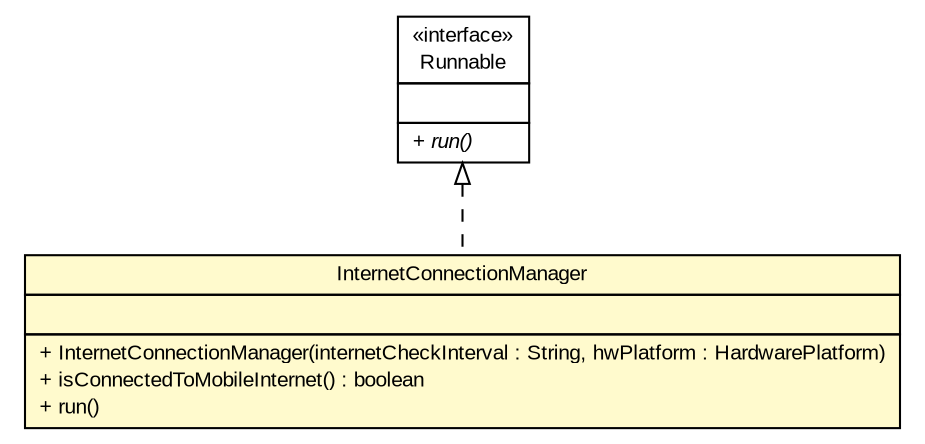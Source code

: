 #!/usr/local/bin/dot
#
# Class diagram 
# Generated by UMLGraph version R5_6 (http://www.umlgraph.org/)
#

digraph G {
	edge [fontname="arial",fontsize=10,labelfontname="arial",labelfontsize=10];
	node [fontname="arial",fontsize=10,shape=plaintext];
	nodesep=0.25;
	ranksep=0.5;
	// de.fhg.fit.biomos.sensorplatform.control.InternetConnectionManager
	c1549 [label=<<table title="de.fhg.fit.biomos.sensorplatform.control.InternetConnectionManager" border="0" cellborder="1" cellspacing="0" cellpadding="2" port="p" bgcolor="lemonChiffon" href="./InternetConnectionManager.html">
		<tr><td><table border="0" cellspacing="0" cellpadding="1">
<tr><td align="center" balign="center"> InternetConnectionManager </td></tr>
		</table></td></tr>
		<tr><td><table border="0" cellspacing="0" cellpadding="1">
<tr><td align="left" balign="left">  </td></tr>
		</table></td></tr>
		<tr><td><table border="0" cellspacing="0" cellpadding="1">
<tr><td align="left" balign="left"> + InternetConnectionManager(internetCheckInterval : String, hwPlatform : HardwarePlatform) </td></tr>
<tr><td align="left" balign="left"> + isConnectedToMobileInternet() : boolean </td></tr>
<tr><td align="left" balign="left"> + run() </td></tr>
		</table></td></tr>
		</table>>, URL="./InternetConnectionManager.html", fontname="arial", fontcolor="black", fontsize=10.0];
	//de.fhg.fit.biomos.sensorplatform.control.InternetConnectionManager implements java.lang.Runnable
	c1589:p -> c1549:p [dir=back,arrowtail=empty,style=dashed];
	// java.lang.Runnable
	c1589 [label=<<table title="java.lang.Runnable" border="0" cellborder="1" cellspacing="0" cellpadding="2" port="p" href="http://java.sun.com/j2se/1.4.2/docs/api/java/lang/Runnable.html">
		<tr><td><table border="0" cellspacing="0" cellpadding="1">
<tr><td align="center" balign="center"> &#171;interface&#187; </td></tr>
<tr><td align="center" balign="center"> Runnable </td></tr>
		</table></td></tr>
		<tr><td><table border="0" cellspacing="0" cellpadding="1">
<tr><td align="left" balign="left">  </td></tr>
		</table></td></tr>
		<tr><td><table border="0" cellspacing="0" cellpadding="1">
<tr><td align="left" balign="left"><font face="arial italic" point-size="10.0"> + run() </font></td></tr>
		</table></td></tr>
		</table>>, URL="http://java.sun.com/j2se/1.4.2/docs/api/java/lang/Runnable.html", fontname="arial", fontcolor="black", fontsize=10.0];
}


